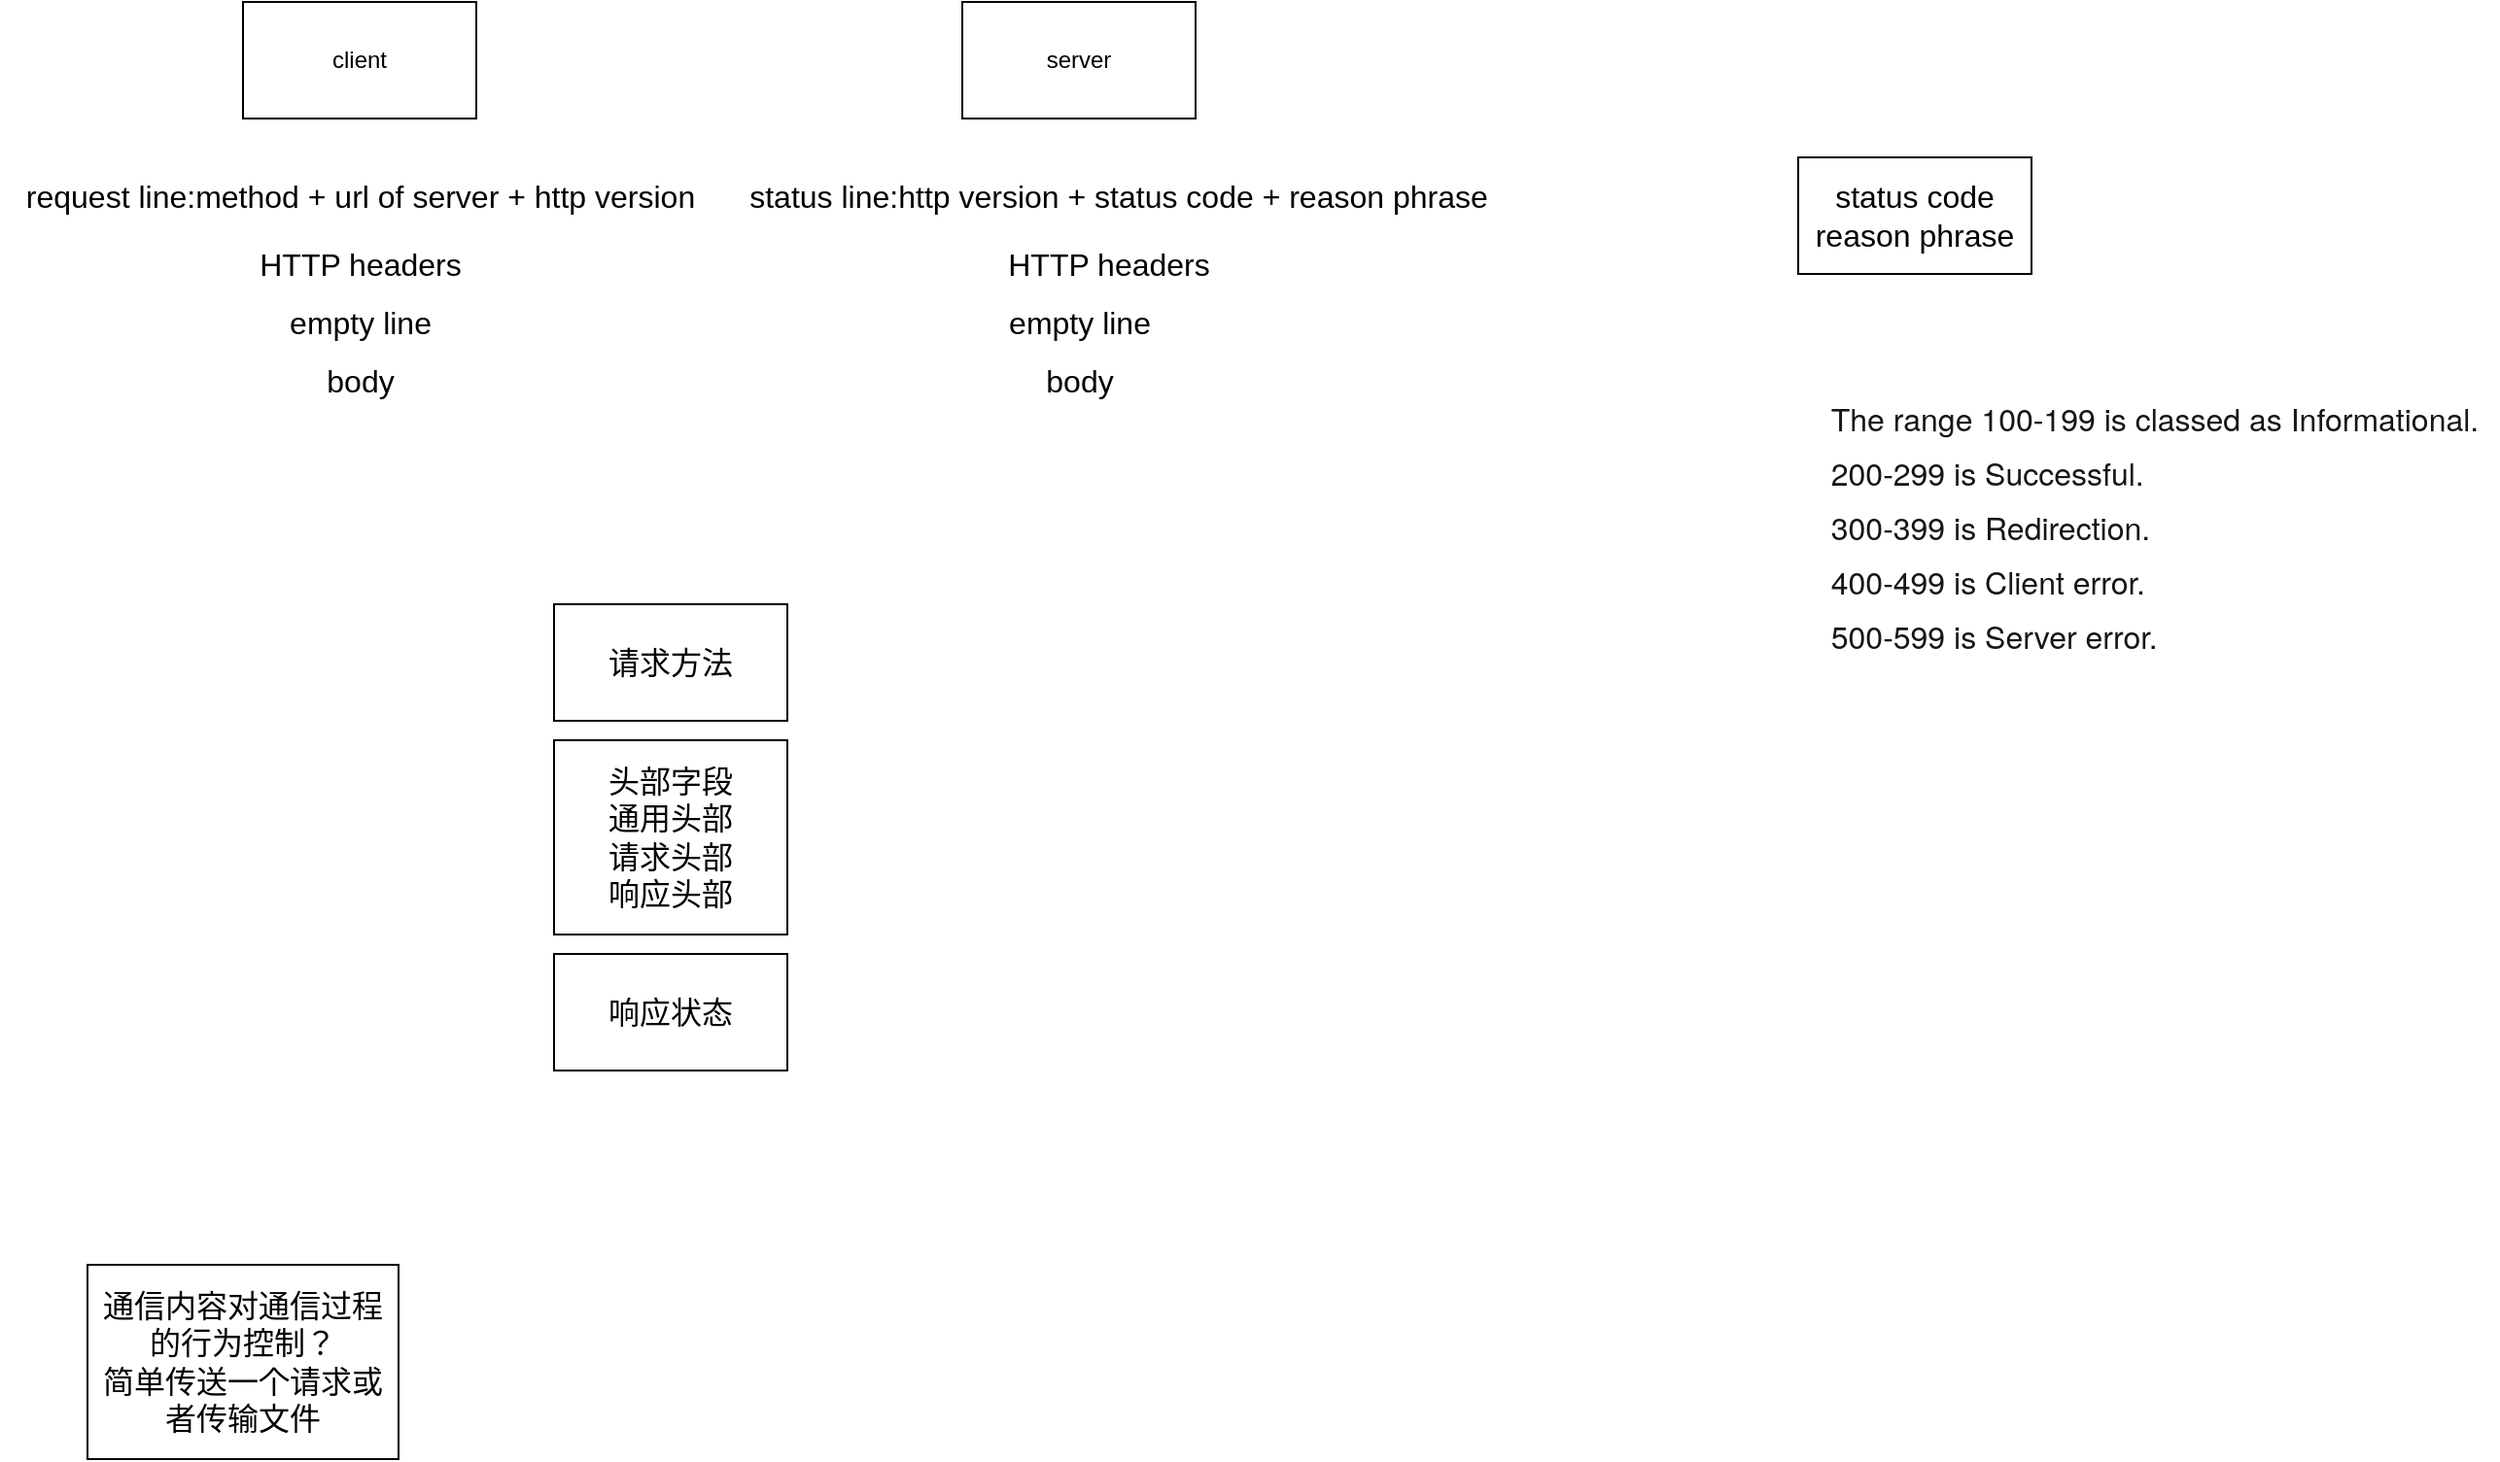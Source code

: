 <mxfile version="20.6.0" type="github">
  <diagram id="5Hd1_knUKNoZIQIIg_xV" name="第 1 页">
    <mxGraphModel dx="2180" dy="802" grid="1" gridSize="10" guides="1" tooltips="1" connect="1" arrows="1" fold="1" page="1" pageScale="1" pageWidth="827" pageHeight="1169" math="0" shadow="0">
      <root>
        <mxCell id="0" />
        <mxCell id="1" parent="0" />
        <mxCell id="zgLUoaWA3_SetJtCv8LB-1" value="server" style="whiteSpace=wrap;html=1;" parent="1" vertex="1">
          <mxGeometry x="460" y="240" width="120" height="60" as="geometry" />
        </mxCell>
        <mxCell id="zgLUoaWA3_SetJtCv8LB-2" value="client" style="whiteSpace=wrap;html=1;" parent="1" vertex="1">
          <mxGeometry x="90" y="240" width="120" height="60" as="geometry" />
        </mxCell>
        <mxCell id="zgLUoaWA3_SetJtCv8LB-3" value="&lt;font style=&quot;font-size: 16px;&quot;&gt;status line:http version + status code + reason phrase&lt;/font&gt;" style="text;html=1;align=center;verticalAlign=middle;resizable=0;points=[];autosize=1;strokeColor=none;fillColor=none;" parent="1" vertex="1">
          <mxGeometry x="340" y="325" width="400" height="30" as="geometry" />
        </mxCell>
        <mxCell id="zgLUoaWA3_SetJtCv8LB-4" value="&lt;span style=&quot;font-size: 16px;&quot;&gt;body&lt;/span&gt;" style="text;html=1;align=center;verticalAlign=middle;resizable=0;points=[];autosize=1;strokeColor=none;fillColor=none;" parent="1" vertex="1">
          <mxGeometry x="490" y="420" width="60" height="30" as="geometry" />
        </mxCell>
        <mxCell id="zgLUoaWA3_SetJtCv8LB-6" value="&lt;span style=&quot;font-size: 16px;&quot;&gt;empty line&lt;/span&gt;" style="text;html=1;align=center;verticalAlign=middle;resizable=0;points=[];autosize=1;strokeColor=none;fillColor=none;" parent="1" vertex="1">
          <mxGeometry x="470" y="390" width="100" height="30" as="geometry" />
        </mxCell>
        <mxCell id="zgLUoaWA3_SetJtCv8LB-7" value="&lt;font style=&quot;font-size: 16px;&quot;&gt;request line:method + url of server + http version&lt;/font&gt;" style="text;html=1;align=center;verticalAlign=middle;resizable=0;points=[];autosize=1;strokeColor=none;fillColor=none;" parent="1" vertex="1">
          <mxGeometry x="-35" y="325" width="370" height="30" as="geometry" />
        </mxCell>
        <mxCell id="zgLUoaWA3_SetJtCv8LB-8" value="&lt;span style=&quot;font-size: 16px;&quot;&gt;body&lt;/span&gt;" style="text;html=1;align=center;verticalAlign=middle;resizable=0;points=[];autosize=1;strokeColor=none;fillColor=none;" parent="1" vertex="1">
          <mxGeometry x="120" y="420" width="60" height="30" as="geometry" />
        </mxCell>
        <mxCell id="zgLUoaWA3_SetJtCv8LB-9" value="&lt;span style=&quot;font-size: 16px;&quot;&gt;HTTP headers&lt;/span&gt;" style="text;html=1;align=center;verticalAlign=middle;resizable=0;points=[];autosize=1;strokeColor=none;fillColor=none;" parent="1" vertex="1">
          <mxGeometry x="85" y="360" width="130" height="30" as="geometry" />
        </mxCell>
        <mxCell id="zgLUoaWA3_SetJtCv8LB-10" value="&lt;span style=&quot;font-size: 16px;&quot;&gt;HTTP headers&lt;/span&gt;" style="text;html=1;align=center;verticalAlign=middle;resizable=0;points=[];autosize=1;strokeColor=none;fillColor=none;" parent="1" vertex="1">
          <mxGeometry x="470" y="360" width="130" height="30" as="geometry" />
        </mxCell>
        <mxCell id="zgLUoaWA3_SetJtCv8LB-11" value="&lt;span style=&quot;font-size: 16px;&quot;&gt;empty line&lt;/span&gt;" style="text;html=1;align=center;verticalAlign=middle;resizable=0;points=[];autosize=1;strokeColor=none;fillColor=none;" parent="1" vertex="1">
          <mxGeometry x="100" y="390" width="100" height="30" as="geometry" />
        </mxCell>
        <mxCell id="zgLUoaWA3_SetJtCv8LB-12" value="status code&lt;br&gt;reason phrase" style="whiteSpace=wrap;html=1;fontSize=16;" parent="1" vertex="1">
          <mxGeometry x="890" y="320" width="120" height="60" as="geometry" />
        </mxCell>
        <mxCell id="zgLUoaWA3_SetJtCv8LB-13" value="&lt;ul style=&quot;box-sizing: border-box; padding: 0px; border: 0px; margin-top: 0px; margin-right: 0px; margin-left: 1rem; font-variant-numeric: inherit; font-variant-east-asian: inherit; font-stretch: inherit; font-family: &amp;quot;IBM Plex Sans&amp;quot;, &amp;quot;Helvetica Neue&amp;quot;, Arial, sans-serif; vertical-align: baseline; list-style: none; color: rgb(22, 22, 22); text-align: start; background-color: rgb(255, 255, 255); margin-bottom: 1.5rem !important; line-height: 1.5rem !important; letter-spacing: 0px !important;&quot; class=&quot;ul bx--list--unordered&quot;&gt;&lt;li style=&quot;box-sizing: inherit; padding: 0px; border: 0px; margin: 0.25rem 0px 0px; font-style: inherit; font-variant: inherit; font-weight: inherit; font-stretch: inherit; line-height: inherit; font-family: inherit; vertical-align: baseline; position: relative;&quot; class=&quot;li bx--list__item&quot;&gt;The range 100-199 is classed as Informational.&lt;/li&gt;&lt;li style=&quot;box-sizing: inherit; padding: 0px; border: 0px; margin: 0.25rem 0px 0px; font-style: inherit; font-variant: inherit; font-weight: inherit; font-stretch: inherit; line-height: inherit; font-family: inherit; vertical-align: baseline; position: relative;&quot; class=&quot;li bx--list__item&quot;&gt;200-299 is Successful.&lt;/li&gt;&lt;li style=&quot;box-sizing: inherit; padding: 0px; border: 0px; margin: 0.25rem 0px 0px; font-style: inherit; font-variant: inherit; font-weight: inherit; font-stretch: inherit; line-height: inherit; font-family: inherit; vertical-align: baseline; position: relative;&quot; class=&quot;li bx--list__item&quot;&gt;300-399 is Redirection.&lt;/li&gt;&lt;li style=&quot;box-sizing: inherit; padding: 0px; border: 0px; margin: 0.25rem 0px 0px; font-style: inherit; font-variant: inherit; font-weight: inherit; font-stretch: inherit; line-height: inherit; font-family: inherit; vertical-align: baseline; position: relative;&quot; class=&quot;li bx--list__item&quot;&gt;400-499 is Client error.&lt;/li&gt;&lt;li style=&quot;box-sizing: inherit; padding: 0px; border: 0px; margin: 0.25rem 0px 0px; font-style: inherit; font-variant: inherit; font-weight: inherit; font-stretch: inherit; line-height: inherit; font-family: inherit; vertical-align: baseline; position: relative;&quot; class=&quot;li bx--list__item&quot;&gt;500-599 is Server error.&lt;/li&gt;&lt;/ul&gt;" style="text;html=1;align=center;verticalAlign=middle;resizable=0;points=[];autosize=1;strokeColor=none;fillColor=none;fontSize=16;" parent="1" vertex="1">
          <mxGeometry x="880" y="430" width="370" height="180" as="geometry" />
        </mxCell>
        <mxCell id="zgLUoaWA3_SetJtCv8LB-19" value="头部字段&lt;br&gt;通用头部&lt;br&gt;请求头部&lt;br&gt;响应头部" style="whiteSpace=wrap;html=1;fontSize=16;" parent="1" vertex="1">
          <mxGeometry x="250" y="620" width="120" height="100" as="geometry" />
        </mxCell>
        <mxCell id="zgLUoaWA3_SetJtCv8LB-20" value="请求方法" style="whiteSpace=wrap;html=1;fontSize=16;" parent="1" vertex="1">
          <mxGeometry x="250" y="550" width="120" height="60" as="geometry" />
        </mxCell>
        <mxCell id="zgLUoaWA3_SetJtCv8LB-21" value="响应状态" style="whiteSpace=wrap;html=1;fontSize=16;" parent="1" vertex="1">
          <mxGeometry x="250" y="730" width="120" height="60" as="geometry" />
        </mxCell>
        <mxCell id="zgLUoaWA3_SetJtCv8LB-22" value="通信内容对通信过程的行为控制？&lt;br&gt;简单传送一个请求或者传输文件" style="whiteSpace=wrap;html=1;fontSize=16;" parent="1" vertex="1">
          <mxGeometry x="10" y="890" width="160" height="100" as="geometry" />
        </mxCell>
      </root>
    </mxGraphModel>
  </diagram>
</mxfile>
